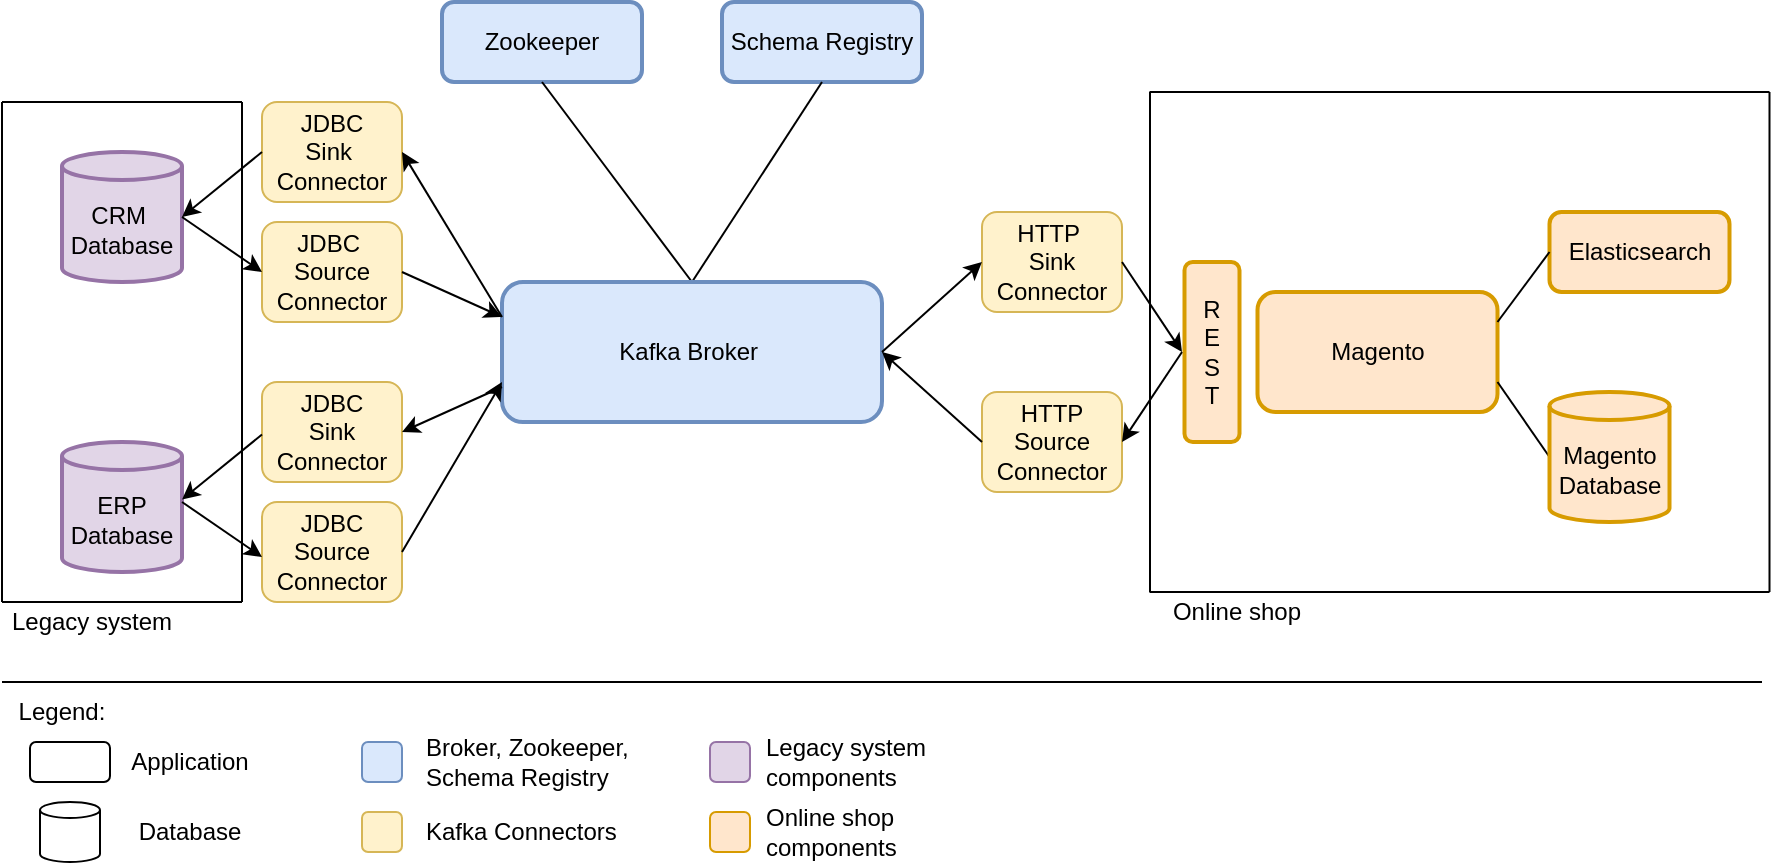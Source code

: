 <mxfile version="15.9.1" type="device"><diagram id="IfXx33NB0_cSlju7dY9-" name="Page-1"><mxGraphModel dx="946" dy="589" grid="1" gridSize="10" guides="1" tooltips="1" connect="1" arrows="1" fold="1" page="1" pageScale="1" pageWidth="827" pageHeight="1169" math="0" shadow="0"><root><mxCell id="0"/><mxCell id="1" parent="0"/><mxCell id="gRTQWrEk6BiTz8JS6BfB-5" value="Magento" style="rounded=1;whiteSpace=wrap;html=1;strokeWidth=2;strokeColor=#d79b00;fillColor=#ffe6cc;" parent="1" vertex="1"><mxGeometry x="687.75" y="325" width="120" height="60" as="geometry"/></mxCell><mxCell id="gRTQWrEk6BiTz8JS6BfB-18" value="" style="endArrow=none;html=1;exitX=1;exitY=0.75;exitDx=0;exitDy=0;entryX=0;entryY=0.5;entryDx=0;entryDy=0;entryPerimeter=0;" parent="1" source="gRTQWrEk6BiTz8JS6BfB-5" target="GCLMV5E5zZqhL-JIwLdj-23" edge="1"><mxGeometry width="50" height="50" relative="1" as="geometry"><mxPoint x="843.75" y="535" as="sourcePoint"/><mxPoint x="833.75" y="410" as="targetPoint"/></mxGeometry></mxCell><mxCell id="gRTQWrEk6BiTz8JS6BfB-33" value="Elasticsearch" style="rounded=1;whiteSpace=wrap;html=1;strokeColor=#d79b00;strokeWidth=2;fillColor=#ffe6cc;" parent="1" vertex="1"><mxGeometry x="833.75" y="285" width="90" height="40" as="geometry"/></mxCell><mxCell id="gRTQWrEk6BiTz8JS6BfB-34" value="" style="endArrow=none;html=1;exitX=0;exitY=0.5;exitDx=0;exitDy=0;entryX=1;entryY=0.25;entryDx=0;entryDy=0;" parent="1" source="gRTQWrEk6BiTz8JS6BfB-33" target="gRTQWrEk6BiTz8JS6BfB-5" edge="1"><mxGeometry width="50" height="50" relative="1" as="geometry"><mxPoint x="973.75" y="590" as="sourcePoint"/><mxPoint x="823.75" y="345" as="targetPoint"/></mxGeometry></mxCell><mxCell id="4A2Jnd84sJd5XERSnTqM-2" value="CRM&amp;nbsp;&lt;br&gt;Database" style="shape=cylinder3;whiteSpace=wrap;html=1;boundedLbl=1;backgroundOutline=1;size=7;strokeColor=#9673a6;strokeWidth=2;fillColor=#e1d5e7;" parent="1" vertex="1"><mxGeometry x="90" y="255" width="60" height="65" as="geometry"/></mxCell><mxCell id="GCLMV5E5zZqhL-JIwLdj-8" value="" style="endArrow=none;html=1;rounded=0;strokeWidth=1;" parent="1" edge="1"><mxGeometry width="50" height="50" relative="1" as="geometry"><mxPoint x="60" y="480" as="sourcePoint"/><mxPoint x="180" y="480" as="targetPoint"/></mxGeometry></mxCell><mxCell id="GCLMV5E5zZqhL-JIwLdj-9" value="" style="endArrow=none;html=1;rounded=0;strokeWidth=1;" parent="1" edge="1"><mxGeometry width="50" height="50" relative="1" as="geometry"><mxPoint x="60" y="230" as="sourcePoint"/><mxPoint x="180" y="230" as="targetPoint"/></mxGeometry></mxCell><mxCell id="GCLMV5E5zZqhL-JIwLdj-10" value="" style="endArrow=none;html=1;rounded=0;strokeWidth=1;" parent="1" edge="1"><mxGeometry width="50" height="50" relative="1" as="geometry"><mxPoint x="60" y="230" as="sourcePoint"/><mxPoint x="60" y="480" as="targetPoint"/></mxGeometry></mxCell><mxCell id="GCLMV5E5zZqhL-JIwLdj-11" value="" style="endArrow=none;html=1;rounded=0;strokeWidth=1;" parent="1" edge="1"><mxGeometry width="50" height="50" relative="1" as="geometry"><mxPoint x="180" y="230" as="sourcePoint"/><mxPoint x="180" y="480" as="targetPoint"/></mxGeometry></mxCell><mxCell id="GCLMV5E5zZqhL-JIwLdj-12" value="" style="endArrow=none;html=1;rounded=0;strokeWidth=1;" parent="1" edge="1"><mxGeometry width="50" height="50" relative="1" as="geometry"><mxPoint x="633.75" y="475" as="sourcePoint"/><mxPoint x="943.75" y="475" as="targetPoint"/></mxGeometry></mxCell><mxCell id="GCLMV5E5zZqhL-JIwLdj-13" value="" style="endArrow=none;html=1;rounded=0;strokeWidth=1;" parent="1" edge="1"><mxGeometry width="50" height="50" relative="1" as="geometry"><mxPoint x="633.75" y="225" as="sourcePoint"/><mxPoint x="943.75" y="225" as="targetPoint"/></mxGeometry></mxCell><mxCell id="GCLMV5E5zZqhL-JIwLdj-14" value="" style="endArrow=none;html=1;rounded=0;strokeWidth=1;" parent="1" edge="1"><mxGeometry width="50" height="50" relative="1" as="geometry"><mxPoint x="634" y="225" as="sourcePoint"/><mxPoint x="634" y="475" as="targetPoint"/></mxGeometry></mxCell><mxCell id="GCLMV5E5zZqhL-JIwLdj-15" value="" style="endArrow=none;html=1;rounded=0;strokeWidth=1;" parent="1" edge="1"><mxGeometry width="50" height="50" relative="1" as="geometry"><mxPoint x="943.75" y="225" as="sourcePoint"/><mxPoint x="943.75" y="475" as="targetPoint"/></mxGeometry></mxCell><mxCell id="GCLMV5E5zZqhL-JIwLdj-17" value="Legacy system" style="text;html=1;strokeColor=none;fillColor=none;align=center;verticalAlign=middle;whiteSpace=wrap;rounded=0;dashed=1;" parent="1" vertex="1"><mxGeometry x="60" y="480" width="90" height="20" as="geometry"/></mxCell><mxCell id="GCLMV5E5zZqhL-JIwLdj-18" value="Online shop" style="text;html=1;strokeColor=none;fillColor=none;align=center;verticalAlign=middle;whiteSpace=wrap;rounded=0;dashed=1;" parent="1" vertex="1"><mxGeometry x="635" y="475" width="85" height="20" as="geometry"/></mxCell><mxCell id="GCLMV5E5zZqhL-JIwLdj-22" value="ERP&lt;br&gt;Database" style="shape=cylinder3;whiteSpace=wrap;html=1;boundedLbl=1;backgroundOutline=1;size=7;strokeColor=#9673a6;strokeWidth=2;fillColor=#e1d5e7;" parent="1" vertex="1"><mxGeometry x="90" y="400" width="60" height="65" as="geometry"/></mxCell><mxCell id="GCLMV5E5zZqhL-JIwLdj-23" value="Magento&lt;br&gt;Database" style="shape=cylinder3;whiteSpace=wrap;html=1;boundedLbl=1;backgroundOutline=1;size=7;strokeColor=#d79b00;strokeWidth=2;fillColor=#ffe6cc;" parent="1" vertex="1"><mxGeometry x="833.75" y="375" width="60" height="65" as="geometry"/></mxCell><mxCell id="GCLMV5E5zZqhL-JIwLdj-34" value="Zookeeper" style="rounded=1;whiteSpace=wrap;html=1;strokeWidth=2;strokeColor=#6c8ebf;fillColor=#dae8fc;" parent="1" vertex="1"><mxGeometry x="280" y="180" width="100" height="40" as="geometry"/></mxCell><mxCell id="GCLMV5E5zZqhL-JIwLdj-35" value="Schema Registry" style="rounded=1;whiteSpace=wrap;html=1;strokeWidth=2;strokeColor=#6c8ebf;fillColor=#dae8fc;" parent="1" vertex="1"><mxGeometry x="420" y="180" width="100" height="40" as="geometry"/></mxCell><mxCell id="GCLMV5E5zZqhL-JIwLdj-36" value="" style="endArrow=none;html=1;rounded=0;strokeWidth=1;exitX=0.5;exitY=0;exitDx=0;exitDy=0;entryX=0.5;entryY=1;entryDx=0;entryDy=0;" parent="1" source="VmCuQWxuO2p2F9FXD6W9-1" target="GCLMV5E5zZqhL-JIwLdj-35" edge="1"><mxGeometry width="50" height="50" relative="1" as="geometry"><mxPoint x="405" y="265" as="sourcePoint"/><mxPoint x="451" y="375" as="targetPoint"/></mxGeometry></mxCell><mxCell id="GCLMV5E5zZqhL-JIwLdj-37" value="" style="endArrow=none;html=1;rounded=0;strokeWidth=1;entryX=0.5;entryY=1;entryDx=0;entryDy=0;exitX=0.5;exitY=0;exitDx=0;exitDy=0;" parent="1" source="VmCuQWxuO2p2F9FXD6W9-1" target="GCLMV5E5zZqhL-JIwLdj-34" edge="1"><mxGeometry width="50" height="50" relative="1" as="geometry"><mxPoint x="405" y="265" as="sourcePoint"/><mxPoint x="531" y="240" as="targetPoint"/></mxGeometry></mxCell><mxCell id="GCLMV5E5zZqhL-JIwLdj-38" value="JDBC&lt;br&gt;Sink&amp;nbsp;&lt;br&gt;Connector" style="rounded=1;whiteSpace=wrap;html=1;strokeWidth=1;fillColor=#fff2cc;strokeColor=#d6b656;" parent="1" vertex="1"><mxGeometry x="190" y="230" width="70" height="50" as="geometry"/></mxCell><mxCell id="GCLMV5E5zZqhL-JIwLdj-40" value="JDBC&lt;br&gt;Source Connector" style="rounded=1;whiteSpace=wrap;html=1;strokeWidth=1;fillColor=#fff2cc;strokeColor=#d6b656;" parent="1" vertex="1"><mxGeometry x="190" y="430" width="70" height="50" as="geometry"/></mxCell><mxCell id="GCLMV5E5zZqhL-JIwLdj-41" value="JDBC&lt;br&gt;Sink&lt;br&gt;Connector" style="rounded=1;whiteSpace=wrap;html=1;strokeWidth=1;fillColor=#fff2cc;strokeColor=#d6b656;" parent="1" vertex="1"><mxGeometry x="190" y="370" width="70" height="50" as="geometry"/></mxCell><mxCell id="GCLMV5E5zZqhL-JIwLdj-42" value="JDBC&amp;nbsp;&lt;br&gt;Source&lt;br&gt;Connector" style="rounded=1;whiteSpace=wrap;html=1;strokeWidth=1;fillColor=#fff2cc;strokeColor=#d6b656;" parent="1" vertex="1"><mxGeometry x="190" y="290" width="70" height="50" as="geometry"/></mxCell><mxCell id="GCLMV5E5zZqhL-JIwLdj-43" value="HTTP&amp;nbsp;&lt;br&gt;Sink&lt;br&gt;Connector" style="rounded=1;whiteSpace=wrap;html=1;strokeWidth=1;fillColor=#fff2cc;strokeColor=#d6b656;" parent="1" vertex="1"><mxGeometry x="550" y="285" width="70" height="50" as="geometry"/></mxCell><mxCell id="GCLMV5E5zZqhL-JIwLdj-44" value="HTTP&lt;br&gt;Source Connector" style="rounded=1;whiteSpace=wrap;html=1;strokeWidth=1;fillColor=#fff2cc;strokeColor=#d6b656;" parent="1" vertex="1"><mxGeometry x="550" y="375" width="70" height="50" as="geometry"/></mxCell><mxCell id="GCLMV5E5zZqhL-JIwLdj-45" value="" style="rounded=1;whiteSpace=wrap;html=1;strokeColor=#d79b00;strokeWidth=2;fillColor=#ffe6cc;rotation=90;" parent="1" vertex="1"><mxGeometry x="620" y="341.25" width="90" height="27.5" as="geometry"/></mxCell><mxCell id="GCLMV5E5zZqhL-JIwLdj-46" value="R&lt;br&gt;E&lt;br&gt;S&lt;br&gt;T" style="text;html=1;strokeColor=none;fillColor=none;align=center;verticalAlign=middle;whiteSpace=wrap;rounded=0;" parent="1" vertex="1"><mxGeometry x="635" y="340" width="60" height="30" as="geometry"/></mxCell><mxCell id="GCLMV5E5zZqhL-JIwLdj-49" value="" style="endArrow=classic;html=1;rounded=0;strokeWidth=1;exitX=1;exitY=0.5;exitDx=0;exitDy=0;exitPerimeter=0;entryX=0;entryY=0.5;entryDx=0;entryDy=0;" parent="1" source="4A2Jnd84sJd5XERSnTqM-2" target="GCLMV5E5zZqhL-JIwLdj-42" edge="1"><mxGeometry width="50" height="50" relative="1" as="geometry"><mxPoint x="280" y="550" as="sourcePoint"/><mxPoint x="330" y="500" as="targetPoint"/></mxGeometry></mxCell><mxCell id="GCLMV5E5zZqhL-JIwLdj-50" value="" style="endArrow=classic;html=1;rounded=0;strokeWidth=1;exitX=1;exitY=0.5;exitDx=0;exitDy=0;exitPerimeter=0;entryX=0;entryY=0.5;entryDx=0;entryDy=0;" parent="1" edge="1"><mxGeometry width="50" height="50" relative="1" as="geometry"><mxPoint x="150" y="430" as="sourcePoint"/><mxPoint x="190.0" y="457.5" as="targetPoint"/></mxGeometry></mxCell><mxCell id="GCLMV5E5zZqhL-JIwLdj-51" value="" style="endArrow=classic;html=1;rounded=0;strokeWidth=1;exitX=0;exitY=0.5;exitDx=0;exitDy=0;entryX=1;entryY=0.5;entryDx=0;entryDy=0;entryPerimeter=0;" parent="1" source="GCLMV5E5zZqhL-JIwLdj-38" target="4A2Jnd84sJd5XERSnTqM-2" edge="1"><mxGeometry width="50" height="50" relative="1" as="geometry"><mxPoint x="310" y="560" as="sourcePoint"/><mxPoint x="360" y="510" as="targetPoint"/></mxGeometry></mxCell><mxCell id="GCLMV5E5zZqhL-JIwLdj-52" value="" style="endArrow=classic;html=1;rounded=0;strokeWidth=1;exitX=0;exitY=0.5;exitDx=0;exitDy=0;entryX=1;entryY=0.5;entryDx=0;entryDy=0;entryPerimeter=0;" parent="1" edge="1"><mxGeometry width="50" height="50" relative="1" as="geometry"><mxPoint x="190.0" y="396.25" as="sourcePoint"/><mxPoint x="150" y="428.75" as="targetPoint"/></mxGeometry></mxCell><mxCell id="GCLMV5E5zZqhL-JIwLdj-53" value="" style="endArrow=classic;html=1;rounded=0;strokeWidth=1;exitX=0.25;exitY=0.5;exitDx=0;exitDy=0;entryX=1;entryY=0.5;entryDx=0;entryDy=0;exitPerimeter=0;" parent="1" source="GCLMV5E5zZqhL-JIwLdj-46" target="GCLMV5E5zZqhL-JIwLdj-44" edge="1"><mxGeometry width="50" height="50" relative="1" as="geometry"><mxPoint x="170.0" y="401.25" as="sourcePoint"/><mxPoint x="130" y="433.75" as="targetPoint"/></mxGeometry></mxCell><mxCell id="GCLMV5E5zZqhL-JIwLdj-55" value="" style="endArrow=classic;html=1;rounded=0;strokeWidth=1;exitX=1;exitY=0.5;exitDx=0;exitDy=0;" parent="1" source="GCLMV5E5zZqhL-JIwLdj-43" edge="1"><mxGeometry width="50" height="50" relative="1" as="geometry"><mxPoint x="490" y="495" as="sourcePoint"/><mxPoint x="650" y="355" as="targetPoint"/></mxGeometry></mxCell><mxCell id="PNrEEJe1trjxH8ktKhbX-13" value="" style="endArrow=none;html=1;rounded=0;" parent="1" edge="1"><mxGeometry width="50" height="50" relative="1" as="geometry"><mxPoint x="60" y="520" as="sourcePoint"/><mxPoint x="940" y="520" as="targetPoint"/></mxGeometry></mxCell><mxCell id="PNrEEJe1trjxH8ktKhbX-14" value="" style="rounded=1;whiteSpace=wrap;html=1;fillColor=none;" parent="1" vertex="1"><mxGeometry x="74" y="550" width="40" height="20" as="geometry"/></mxCell><mxCell id="PNrEEJe1trjxH8ktKhbX-15" value="Application" style="text;html=1;strokeColor=none;fillColor=none;align=center;verticalAlign=middle;whiteSpace=wrap;rounded=0;" parent="1" vertex="1"><mxGeometry x="124" y="550" width="60" height="20" as="geometry"/></mxCell><mxCell id="PNrEEJe1trjxH8ktKhbX-16" value="" style="shape=cylinder3;whiteSpace=wrap;html=1;boundedLbl=1;backgroundOutline=1;size=4;strokeWidth=1;" parent="1" vertex="1"><mxGeometry x="79" y="580" width="30" height="30" as="geometry"/></mxCell><mxCell id="PNrEEJe1trjxH8ktKhbX-17" value="Database" style="text;html=1;strokeColor=none;fillColor=none;align=center;verticalAlign=middle;whiteSpace=wrap;rounded=0;" parent="1" vertex="1"><mxGeometry x="124" y="585" width="60" height="20" as="geometry"/></mxCell><mxCell id="PNrEEJe1trjxH8ktKhbX-22" value="&lt;span&gt;Legend:&lt;/span&gt;" style="text;html=1;strokeColor=none;fillColor=none;align=center;verticalAlign=middle;whiteSpace=wrap;rounded=0;fontStyle=0" parent="1" vertex="1"><mxGeometry x="60" y="520" width="60" height="30" as="geometry"/></mxCell><mxCell id="PNrEEJe1trjxH8ktKhbX-25" value="" style="rounded=1;whiteSpace=wrap;html=1;fillColor=#dae8fc;strokeColor=#6c8ebf;" parent="1" vertex="1"><mxGeometry x="240" y="550" width="20" height="20" as="geometry"/></mxCell><mxCell id="PNrEEJe1trjxH8ktKhbX-26" value="" style="rounded=1;whiteSpace=wrap;html=1;fillColor=#fff2cc;strokeColor=#d6b656;" parent="1" vertex="1"><mxGeometry x="240" y="585" width="20" height="20" as="geometry"/></mxCell><mxCell id="PNrEEJe1trjxH8ktKhbX-27" value="Broker, Zookeeper, Schema Registry" style="text;html=1;strokeColor=none;fillColor=none;align=left;verticalAlign=middle;whiteSpace=wrap;rounded=0;" parent="1" vertex="1"><mxGeometry x="270" y="550" width="110" height="20" as="geometry"/></mxCell><mxCell id="PNrEEJe1trjxH8ktKhbX-28" value="Kafka Connectors" style="text;html=1;strokeColor=none;fillColor=none;align=left;verticalAlign=middle;whiteSpace=wrap;rounded=0;" parent="1" vertex="1"><mxGeometry x="270" y="585" width="110" height="20" as="geometry"/></mxCell><mxCell id="PNrEEJe1trjxH8ktKhbX-29" value="" style="rounded=1;whiteSpace=wrap;html=1;fillColor=#e1d5e7;strokeColor=#9673a6;" parent="1" vertex="1"><mxGeometry x="414" y="550" width="20" height="20" as="geometry"/></mxCell><mxCell id="PNrEEJe1trjxH8ktKhbX-31" value="Legacy system components" style="text;html=1;strokeColor=none;fillColor=none;align=left;verticalAlign=middle;whiteSpace=wrap;rounded=0;" parent="1" vertex="1"><mxGeometry x="440" y="550" width="110" height="20" as="geometry"/></mxCell><mxCell id="PNrEEJe1trjxH8ktKhbX-32" value="" style="rounded=1;whiteSpace=wrap;html=1;fillColor=#ffe6cc;strokeColor=#d79b00;" parent="1" vertex="1"><mxGeometry x="414" y="585" width="20" height="20" as="geometry"/></mxCell><mxCell id="PNrEEJe1trjxH8ktKhbX-33" value="Online shop&amp;nbsp;&lt;br&gt;components" style="text;html=1;strokeColor=none;fillColor=none;align=left;verticalAlign=middle;whiteSpace=wrap;rounded=0;" parent="1" vertex="1"><mxGeometry x="440" y="585" width="110" height="20" as="geometry"/></mxCell><mxCell id="VmCuQWxuO2p2F9FXD6W9-1" value="Kafka Broker&amp;nbsp;" style="rounded=1;whiteSpace=wrap;html=1;strokeWidth=2;strokeColor=#6c8ebf;fillColor=#dae8fc;" parent="1" vertex="1"><mxGeometry x="310" y="320" width="190" height="70" as="geometry"/></mxCell><mxCell id="GCLMV5E5zZqhL-JIwLdj-61" value="" style="endArrow=classic;html=1;rounded=0;strokeWidth=1;entryX=0;entryY=0.5;entryDx=0;entryDy=0;exitX=1;exitY=0.5;exitDx=0;exitDy=0;" parent="1" source="VmCuQWxuO2p2F9FXD6W9-1" target="GCLMV5E5zZqhL-JIwLdj-43" edge="1"><mxGeometry width="50" height="50" relative="1" as="geometry"><mxPoint x="510" y="300" as="sourcePoint"/><mxPoint x="371" y="400" as="targetPoint"/></mxGeometry></mxCell><mxCell id="GCLMV5E5zZqhL-JIwLdj-57" value="" style="endArrow=classic;html=1;rounded=0;strokeWidth=1;exitX=0;exitY=0.5;exitDx=0;exitDy=0;entryX=1;entryY=0.5;entryDx=0;entryDy=0;" parent="1" source="GCLMV5E5zZqhL-JIwLdj-44" target="VmCuQWxuO2p2F9FXD6W9-1" edge="1"><mxGeometry width="50" height="50" relative="1" as="geometry"><mxPoint x="371" y="370" as="sourcePoint"/><mxPoint x="510" y="420" as="targetPoint"/></mxGeometry></mxCell><mxCell id="GCLMV5E5zZqhL-JIwLdj-59" value="" style="endArrow=classic;html=1;rounded=0;strokeWidth=1;exitX=1;exitY=0.5;exitDx=0;exitDy=0;" parent="1" source="GCLMV5E5zZqhL-JIwLdj-40" edge="1"><mxGeometry width="50" height="50" relative="1" as="geometry"><mxPoint x="320" y="480" as="sourcePoint"/><mxPoint x="310" y="370" as="targetPoint"/></mxGeometry></mxCell><mxCell id="GCLMV5E5zZqhL-JIwLdj-58" value="" style="endArrow=classic;html=1;rounded=0;strokeWidth=1;entryX=1;entryY=0.5;entryDx=0;entryDy=0;exitX=0;exitY=0.75;exitDx=0;exitDy=0;" parent="1" source="VmCuQWxuO2p2F9FXD6W9-1" target="GCLMV5E5zZqhL-JIwLdj-41" edge="1"><mxGeometry width="50" height="50" relative="1" as="geometry"><mxPoint x="300" y="355" as="sourcePoint"/><mxPoint x="312.0" y="420" as="targetPoint"/></mxGeometry></mxCell><mxCell id="GCLMV5E5zZqhL-JIwLdj-60" value="" style="endArrow=classic;html=1;rounded=0;strokeWidth=1;exitX=1;exitY=0.5;exitDx=0;exitDy=0;entryX=0;entryY=0.25;entryDx=0;entryDy=0;" parent="1" source="GCLMV5E5zZqhL-JIwLdj-42" target="VmCuQWxuO2p2F9FXD6W9-1" edge="1"><mxGeometry width="50" height="50" relative="1" as="geometry"><mxPoint x="270.0" y="465" as="sourcePoint"/><mxPoint x="290" y="315" as="targetPoint"/></mxGeometry></mxCell><mxCell id="GCLMV5E5zZqhL-JIwLdj-56" value="" style="endArrow=classic;html=1;rounded=0;strokeWidth=1;entryX=1;entryY=0.5;entryDx=0;entryDy=0;exitX=0;exitY=0.25;exitDx=0;exitDy=0;" parent="1" source="VmCuQWxuO2p2F9FXD6W9-1" target="GCLMV5E5zZqhL-JIwLdj-38" edge="1"><mxGeometry width="50" height="50" relative="1" as="geometry"><mxPoint x="290" y="270" as="sourcePoint"/><mxPoint x="160" y="297.5" as="targetPoint"/></mxGeometry></mxCell></root></mxGraphModel></diagram></mxfile>